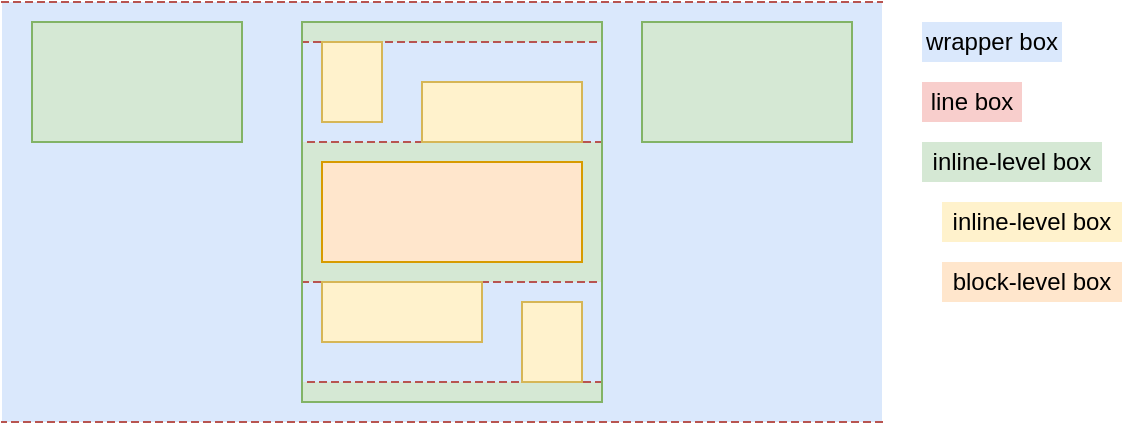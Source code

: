 <mxfile version="13.1.14" type="device"><diagram id="FtivMilZQ5oFAEh_Z82q" name="Page-1"><mxGraphModel dx="770" dy="374" grid="1" gridSize="10" guides="1" tooltips="1" connect="1" arrows="1" fold="1" page="1" pageScale="1" pageWidth="850" pageHeight="1100" math="0" shadow="0"><root><mxCell id="0"/><mxCell id="1" parent="0"/><mxCell id="qG38agbtERMTXMMQ0JZM-2" value="" style="shape=partialRectangle;whiteSpace=wrap;html=1;left=0;right=0;fillColor=#dae8fc;dashed=1;strokeColor=#B85450;" parent="1" vertex="1"><mxGeometry x="160" y="80" width="440" height="210" as="geometry"/></mxCell><mxCell id="qG38agbtERMTXMMQ0JZM-3" value="" style="verticalLabelPosition=bottom;verticalAlign=top;html=1;shape=mxgraph.basic.rect;fillColor2=none;strokeWidth=1;size=20;indent=5;fillColor=#d5e8d4;strokeColor=#82b366;" parent="1" vertex="1"><mxGeometry x="175" y="90" width="105" height="60" as="geometry"/></mxCell><mxCell id="qG38agbtERMTXMMQ0JZM-9" value="inline-level box" style="text;html=1;strokeColor=none;fillColor=#d5e8d4;align=center;verticalAlign=middle;whiteSpace=wrap;rounded=0;" parent="1" vertex="1"><mxGeometry x="620" y="150" width="90" height="20" as="geometry"/></mxCell><mxCell id="qG38agbtERMTXMMQ0JZM-10" value="" style="rounded=0;whiteSpace=wrap;html=1;fillColor=#d5e8d4;strokeColor=#82b366;" parent="1" vertex="1"><mxGeometry x="310" y="90" width="150" height="190" as="geometry"/></mxCell><mxCell id="qG38agbtERMTXMMQ0JZM-11" value="" style="verticalLabelPosition=bottom;verticalAlign=top;html=1;shape=mxgraph.basic.rect;fillColor2=none;strokeWidth=1;size=20;indent=5;fillColor=#d5e8d4;strokeColor=#82b366;" parent="1" vertex="1"><mxGeometry x="480" y="90" width="105" height="60" as="geometry"/></mxCell><mxCell id="qG38agbtERMTXMMQ0JZM-12" value="line box" style="text;html=1;strokeColor=none;fillColor=#f8cecc;align=center;verticalAlign=middle;whiteSpace=wrap;rounded=0;" parent="1" vertex="1"><mxGeometry x="620" y="120" width="50" height="20" as="geometry"/></mxCell><mxCell id="qG38agbtERMTXMMQ0JZM-15" value="" style="shape=partialRectangle;whiteSpace=wrap;html=1;left=0;right=0;fillColor=#dae8fc;dashed=1;strokeColor=#B85450;" parent="1" vertex="1"><mxGeometry x="310" y="100" width="150" height="50" as="geometry"/></mxCell><mxCell id="qG38agbtERMTXMMQ0JZM-16" value="block-level box" style="text;html=1;strokeColor=none;fillColor=#ffe6cc;align=center;verticalAlign=middle;whiteSpace=wrap;rounded=0;" parent="1" vertex="1"><mxGeometry x="630" y="210" width="90" height="20" as="geometry"/></mxCell><mxCell id="qG38agbtERMTXMMQ0JZM-17" value="" style="shape=partialRectangle;whiteSpace=wrap;html=1;left=0;right=0;fillColor=#dae8fc;dashed=1;strokeColor=#B85450;" parent="1" vertex="1"><mxGeometry x="310" y="220" width="150" height="50" as="geometry"/></mxCell><mxCell id="qG38agbtERMTXMMQ0JZM-18" value="" style="rounded=0;whiteSpace=wrap;html=1;fillColor=#ffe6cc;strokeColor=#d79b00;" parent="1" vertex="1"><mxGeometry x="320" y="160" width="130" height="50" as="geometry"/></mxCell><mxCell id="qG38agbtERMTXMMQ0JZM-19" value="" style="rounded=0;whiteSpace=wrap;html=1;fillColor=#fff2cc;strokeColor=#d6b656;" parent="1" vertex="1"><mxGeometry x="320" y="100" width="30" height="40" as="geometry"/></mxCell><mxCell id="qG38agbtERMTXMMQ0JZM-20" value="" style="rounded=0;whiteSpace=wrap;html=1;fillColor=#fff2cc;strokeColor=#d6b656;" parent="1" vertex="1"><mxGeometry x="370" y="120" width="80" height="30" as="geometry"/></mxCell><mxCell id="qG38agbtERMTXMMQ0JZM-21" value="" style="rounded=0;whiteSpace=wrap;html=1;fillColor=#fff2cc;strokeColor=#d6b656;" parent="1" vertex="1"><mxGeometry x="320" y="220" width="80" height="30" as="geometry"/></mxCell><mxCell id="qG38agbtERMTXMMQ0JZM-22" value="" style="rounded=0;whiteSpace=wrap;html=1;fillColor=#fff2cc;strokeColor=#d6b656;" parent="1" vertex="1"><mxGeometry x="420" y="230" width="30" height="40" as="geometry"/></mxCell><mxCell id="RuNU9kC_io0VrcIKvaZC-2" value="wrapper box" style="text;html=1;strokeColor=none;fillColor=#dae8fc;align=center;verticalAlign=middle;whiteSpace=wrap;rounded=0;" vertex="1" parent="1"><mxGeometry x="620" y="90" width="70" height="20" as="geometry"/></mxCell><mxCell id="RuNU9kC_io0VrcIKvaZC-3" value="inline-level box" style="text;html=1;strokeColor=none;fillColor=#fff2cc;align=center;verticalAlign=middle;whiteSpace=wrap;rounded=0;" vertex="1" parent="1"><mxGeometry x="630" y="180" width="90" height="20" as="geometry"/></mxCell><mxCell id="RuNU9kC_io0VrcIKvaZC-4" value="" style="rounded=0;whiteSpace=wrap;html=1;fillColor=none;strokeColor=#82b366;" vertex="1" parent="1"><mxGeometry x="310" y="90" width="150" height="190" as="geometry"/></mxCell></root></mxGraphModel></diagram></mxfile>